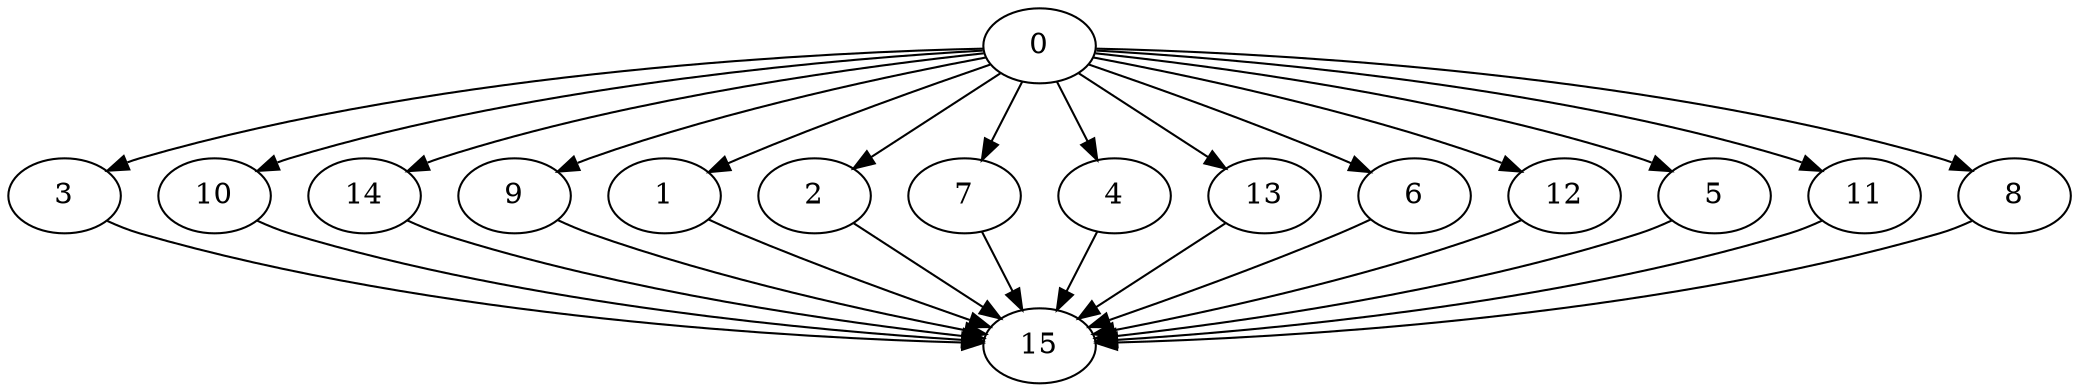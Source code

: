 digraph "Fork_Join_Nodes_16_CCR_10.06_WeightType_Random" {
	graph ["Duplicate states"=0,
		GraphType=F_J,
		"Max states in OPEN"=0,
		Modes="120000ms; topo-ordered tasks, ; Pruning: task equivalence, fixed order ready list, ; F-value: ; Optimisation: best schedule length (\
SL) optimisation on equal, ",
		NumberOfTasks=16,
		"Pruned using list schedule length"=19890444,
		"States removed from OPEN"=0,
		TargetSystem="Homogeneous-4",
		"Time to schedule (ms)"=7488,
		"Total idle time"=74,
		"Total schedule length"=63,
		"Total sequential time"=88,
		"Total states created"=28094070
	];
	0	["Finish time"=8,
		Processor=0,
		"Start time"=0,
		Weight=8];
	3	["Finish time"=29,
		Processor=1,
		"Start time"=23,
		Weight=6];
	0 -> 3	[Weight=15];
	10	["Finish time"=11,
		Processor=0,
		"Start time"=8,
		Weight=3];
	0 -> 10	[Weight=50];
	14	["Finish time"=61,
		Processor=1,
		"Start time"=53,
		Weight=8];
	0 -> 14	[Weight=40];
	9	["Finish time"=23,
		Processor=0,
		"Start time"=13,
		Weight=10];
	0 -> 9	[Weight=15];
	1	["Finish time"=53,
		Processor=1,
		"Start time"=47,
		Weight=6];
	0 -> 1	[Weight=25];
	2	["Finish time"=38,
		Processor=1,
		"Start time"=29,
		Weight=9];
	0 -> 2	[Weight=20];
	7	["Finish time"=29,
		Processor=0,
		"Start time"=23,
		Weight=6];
	0 -> 7	[Weight=50];
	4	["Finish time"=47,
		Processor=1,
		"Start time"=38,
		Weight=9];
	0 -> 4	[Weight=30];
	13	["Finish time"=36,
		Processor=2,
		"Start time"=28,
		Weight=8];
	0 -> 13	[Weight=20];
	6	["Finish time"=13,
		Processor=0,
		"Start time"=11,
		Weight=2];
	0 -> 6	[Weight=25];
	12	["Finish time"=25,
		Processor=3,
		"Start time"=23,
		Weight=2];
	0 -> 12	[Weight=15];
	5	["Finish time"=36,
		Processor=0,
		"Start time"=32,
		Weight=4];
	0 -> 5	[Weight=30];
	11	["Finish time"=32,
		Processor=0,
		"Start time"=29,
		Weight=3];
	0 -> 11	[Weight=50];
	8	["Finish time"=38,
		Processor=0,
		"Start time"=36,
		Weight=2];
	0 -> 8	[Weight=50];
	15	["Finish time"=63,
		Processor=1,
		"Start time"=61,
		Weight=2];
	3 -> 15	[Weight=50];
	10 -> 15	[Weight=50];
	14 -> 15	[Weight=40];
	9 -> 15	[Weight=35];
	1 -> 15	[Weight=35];
	2 -> 15	[Weight=30];
	7 -> 15	[Weight=30];
	4 -> 15	[Weight=25];
	13 -> 15	[Weight=25];
	6 -> 15	[Weight=30];
	12 -> 15	[Weight=30];
	5 -> 15	[Weight=25];
	11 -> 15	[Weight=25];
	8 -> 15	[Weight=20];
}
